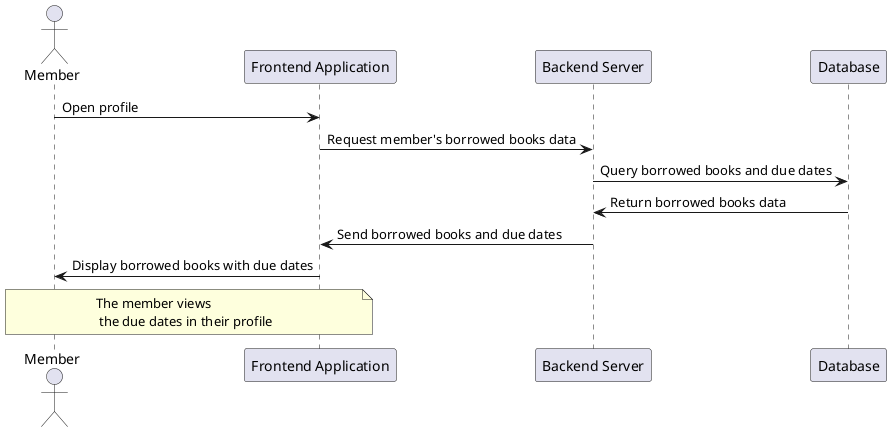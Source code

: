 @startuml
actor Member as member
participant "Frontend Application" as frontend
participant "Backend Server" as backend
participant "Database" as db

member -> frontend : Open profile
frontend -> backend : Request member's borrowed books data
backend -> db : Query borrowed books and due dates
db -> backend : Return borrowed books data
backend -> frontend : Send borrowed books and due dates
frontend -> member : Display borrowed books with due dates

note over member, frontend : The member views \n the due dates in their profile

@enduml